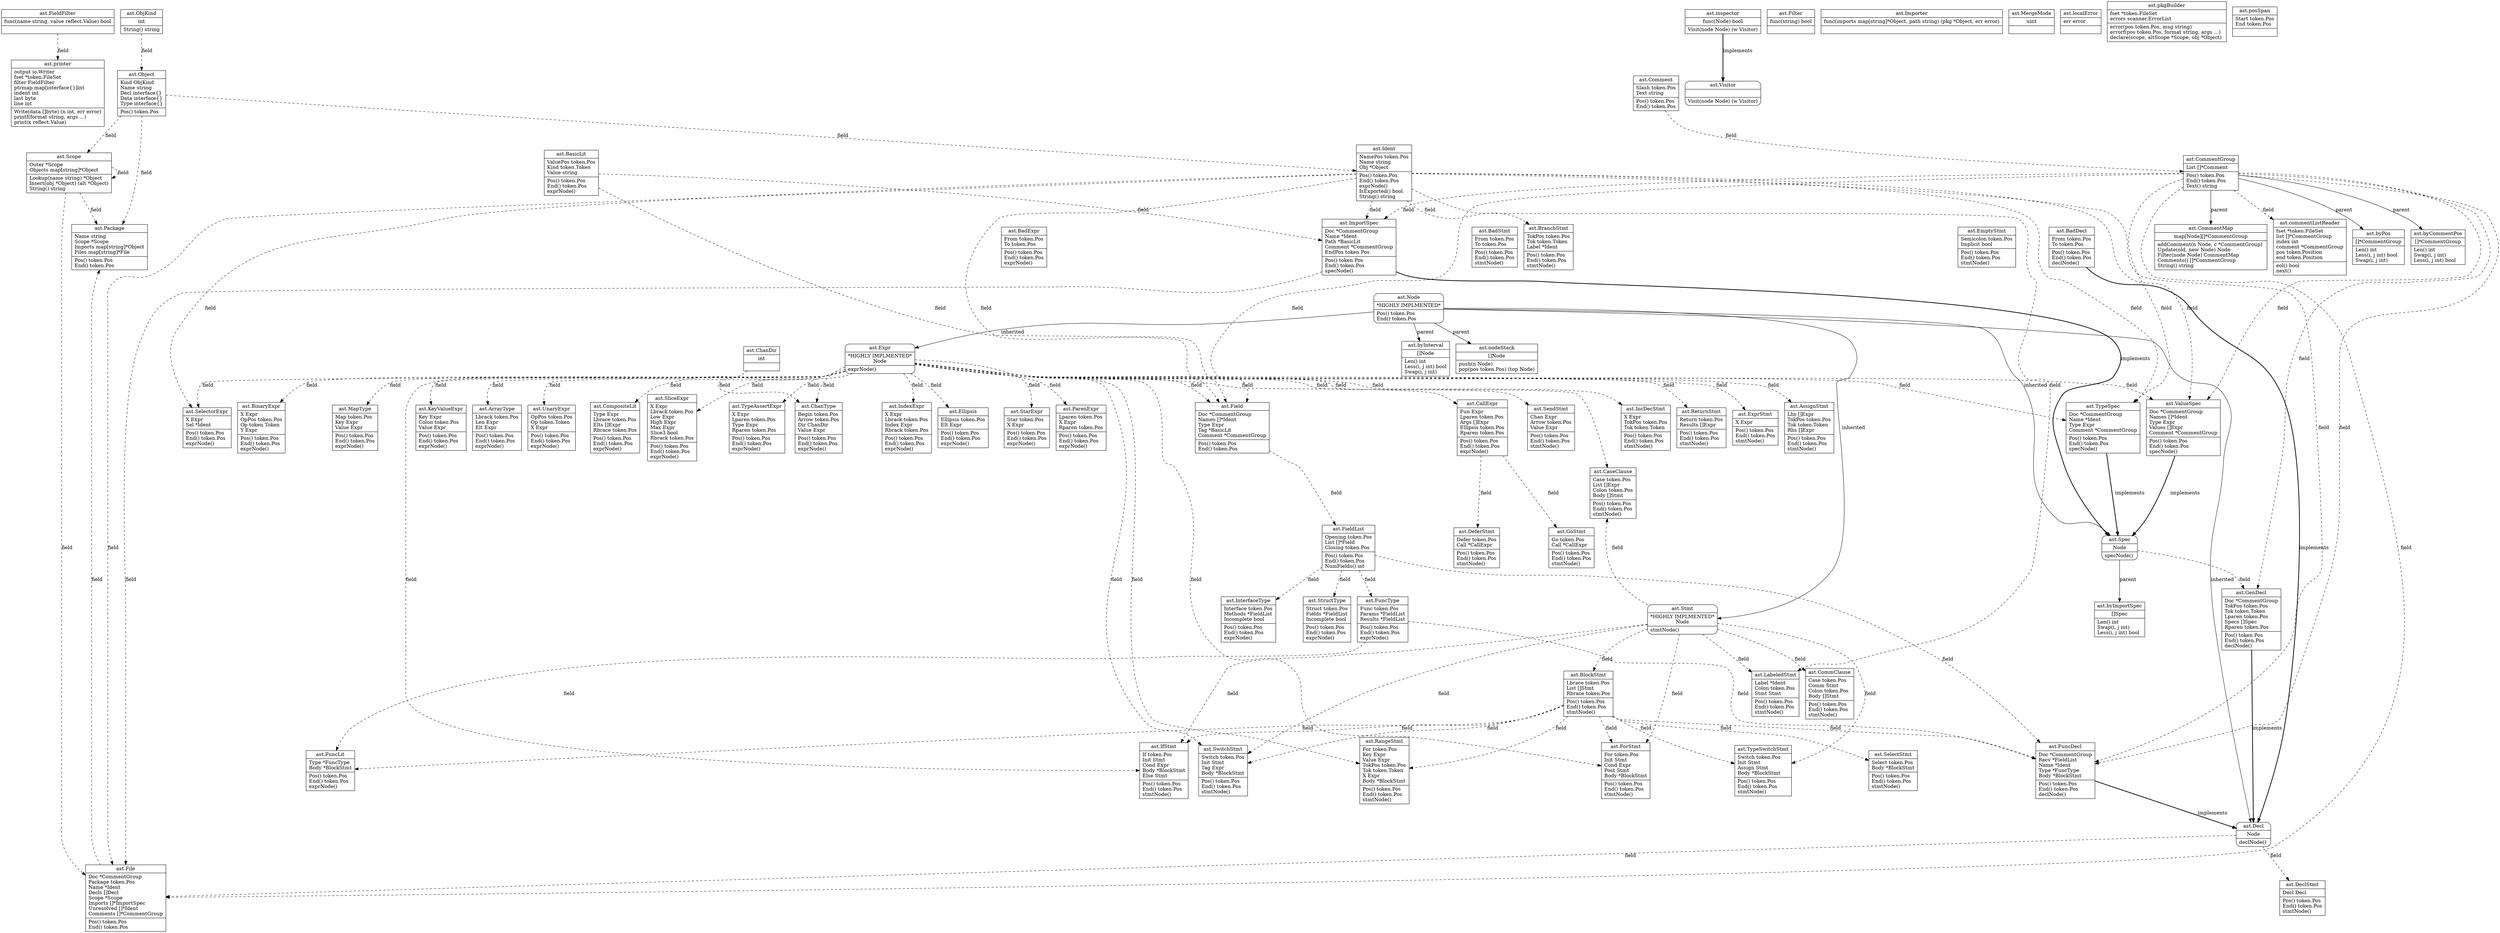 digraph ast {
	ast_SEL_FieldFilter->ast_SEL_printer[ label=field, style=dashed ];
	ast_SEL_ObjKind->ast_SEL_Object[ label=field, style=dashed ];
	ast_SEL_Scope->ast_SEL_Scope[ label=field, style=dashed ];
	ast_SEL_Object->ast_SEL_Scope[ label=field, style=dashed ];
	ast_SEL_Expr->ast_SEL_CaseClause[ label=field, style=dashed ];
	ast_SEL_Stmt->ast_SEL_CaseClause[ label=field, style=dashed ];
	ast_SEL_Stmt->ast_SEL_SwitchStmt[ label=field, style=dashed ];
	ast_SEL_Expr->ast_SEL_SwitchStmt[ label=field, style=dashed ];
	ast_SEL_BlockStmt->ast_SEL_SwitchStmt[ label=field, style=dashed ];
	ast_SEL_Scope->ast_SEL_Package[ label=field, style=dashed ];
	ast_SEL_Object->ast_SEL_Package[ label=field, style=dashed ];
	ast_SEL_File->ast_SEL_Package[ label=field, style=dashed ];
	ast_SEL_FuncType->ast_SEL_FuncLit[ label=field, style=dashed ];
	ast_SEL_BlockStmt->ast_SEL_FuncLit[ label=field, style=dashed ];
	ast_SEL_Expr->ast_SEL_UnaryExpr[ label=field, style=dashed ];
	ast_SEL_Stmt->ast_SEL_TypeSwitchStmt[ label=field, style=dashed ];
	ast_SEL_BlockStmt->ast_SEL_TypeSwitchStmt[ label=field, style=dashed ];
	ast_SEL_CommentGroup->ast_SEL_GenDecl[ label=field, style=dashed ];
	ast_SEL_Spec->ast_SEL_GenDecl[ label=field, style=dashed ];
	ast_SEL_CommentGroup->ast_SEL_FuncDecl[ label=field, style=dashed ];
	ast_SEL_FieldList->ast_SEL_FuncDecl[ label=field, style=dashed ];
	ast_SEL_Ident->ast_SEL_FuncDecl[ label=field, style=dashed ];
	ast_SEL_FuncType->ast_SEL_FuncDecl[ label=field, style=dashed ];
	ast_SEL_BlockStmt->ast_SEL_FuncDecl[ label=field, style=dashed ];
	ast_SEL_Expr->ast_SEL_CompositeLit[ label=field, style=dashed ];
	ast_SEL_Expr->ast_SEL_RangeStmt[ label=field, style=dashed ];
	ast_SEL_BlockStmt->ast_SEL_RangeStmt[ label=field, style=dashed ];
	ast_SEL_CallExpr->ast_SEL_DeferStmt[ label=field, style=dashed ];
	ast_SEL_Expr->ast_SEL_ExprStmt[ label=field, style=dashed ];
	ast_SEL_Object->ast_SEL_Ident[ label=field, style=dashed ];
	ast_SEL_Expr->ast_SEL_SliceExpr[ label=field, style=dashed ];
	ast_SEL_Expr->ast_SEL_CallExpr[ label=field, style=dashed ];
	ast_SEL_ChanDir->ast_SEL_ChanType[ label=field, style=dashed ];
	ast_SEL_Expr->ast_SEL_ChanType[ label=field, style=dashed ];
	ast_SEL_Ident->ast_SEL_LabeledStmt[ label=field, style=dashed ];
	ast_SEL_Stmt->ast_SEL_LabeledStmt[ label=field, style=dashed ];
	ast_SEL_BlockStmt->ast_SEL_SelectStmt[ label=field, style=dashed ];
	ast_SEL_Expr->ast_SEL_TypeAssertExpr[ label=field, style=dashed ];
	ast_SEL_Stmt->ast_SEL_BlockStmt[ label=field, style=dashed ];
	ast_SEL_Stmt->ast_SEL_ForStmt[ label=field, style=dashed ];
	ast_SEL_Expr->ast_SEL_ForStmt[ label=field, style=dashed ];
	ast_SEL_BlockStmt->ast_SEL_ForStmt[ label=field, style=dashed ];
	ast_SEL_CommentGroup->ast_SEL_Field[ label=field, style=dashed ];
	ast_SEL_Ident->ast_SEL_Field[ label=field, style=dashed ];
	ast_SEL_Expr->ast_SEL_Field[ label=field, style=dashed ];
	ast_SEL_BasicLit->ast_SEL_Field[ label=field, style=dashed ];
	ast_SEL_CommentGroup->ast_SEL_TypeSpec[ label=field, style=dashed ];
	ast_SEL_Ident->ast_SEL_TypeSpec[ label=field, style=dashed ];
	ast_SEL_Expr->ast_SEL_TypeSpec[ label=field, style=dashed ];
	ast_SEL_Expr->ast_SEL_IndexExpr[ label=field, style=dashed ];
	ast_SEL_Expr->ast_SEL_KeyValueExpr[ label=field, style=dashed ];
	ast_SEL_Expr->ast_SEL_ArrayType[ label=field, style=dashed ];
	ast_SEL_FieldList->ast_SEL_InterfaceType[ label=field, style=dashed ];
	ast_SEL_CallExpr->ast_SEL_GoStmt[ label=field, style=dashed ];
	ast_SEL_Expr->ast_SEL_ReturnStmt[ label=field, style=dashed ];
	ast_SEL_FieldList->ast_SEL_FuncType[ label=field, style=dashed ];
	ast_SEL_Stmt->ast_SEL_IfStmt[ label=field, style=dashed ];
	ast_SEL_Expr->ast_SEL_IfStmt[ label=field, style=dashed ];
	ast_SEL_BlockStmt->ast_SEL_IfStmt[ label=field, style=dashed ];
	ast_SEL_Stmt->ast_SEL_CommClause[ label=field, style=dashed ];
	ast_SEL_CommentGroup->ast_SEL_File[ label=field, style=dashed ];
	ast_SEL_Ident->ast_SEL_File[ label=field, style=dashed ];
	ast_SEL_Decl->ast_SEL_File[ label=field, style=dashed ];
	ast_SEL_Scope->ast_SEL_File[ label=field, style=dashed ];
	ast_SEL_ImportSpec->ast_SEL_File[ label=field, style=dashed ];
	ast_SEL_Comment->ast_SEL_CommentGroup[ label=field, style=dashed ];
	ast_SEL_Expr->ast_SEL_Ellipsis[ label=field, style=dashed ];
	ast_SEL_Expr->ast_SEL_AssignStmt[ label=field, style=dashed ];
	ast_SEL_CommentGroup->ast_SEL_ImportSpec[ label=field, style=dashed ];
	ast_SEL_Ident->ast_SEL_ImportSpec[ label=field, style=dashed ];
	ast_SEL_BasicLit->ast_SEL_ImportSpec[ label=field, style=dashed ];
	ast_SEL_CommentGroup->ast_SEL_ValueSpec[ label=field, style=dashed ];
	ast_SEL_Ident->ast_SEL_ValueSpec[ label=field, style=dashed ];
	ast_SEL_Expr->ast_SEL_ValueSpec[ label=field, style=dashed ];
	ast_SEL_Expr->ast_SEL_StarExpr[ label=field, style=dashed ];
	ast_SEL_Expr->ast_SEL_SendStmt[ label=field, style=dashed ];
	ast_SEL_Expr->ast_SEL_ParenExpr[ label=field, style=dashed ];
	ast_SEL_Expr->ast_SEL_SelectorExpr[ label=field, style=dashed ];
	ast_SEL_Ident->ast_SEL_SelectorExpr[ label=field, style=dashed ];
	ast_SEL_Expr->ast_SEL_BinaryExpr[ label=field, style=dashed ];
	ast_SEL_FieldList->ast_SEL_StructType[ label=field, style=dashed ];
	ast_SEL_Decl->ast_SEL_DeclStmt[ label=field, style=dashed ];
	ast_SEL_Expr->ast_SEL_IncDecStmt[ label=field, style=dashed ];
	ast_SEL_Field->ast_SEL_FieldList[ label=field, style=dashed ];
	ast_SEL_Ident->ast_SEL_BranchStmt[ label=field, style=dashed ];
	ast_SEL_Expr->ast_SEL_MapType[ label=field, style=dashed ];
	ast_SEL_CommentGroup->ast_SEL_CommentMap[ label=parent, style=solid ];
	ast_SEL_CommentGroup->ast_SEL_commentListReader[ label=field, style=dashed ];
	ast_SEL_CommentGroup->ast_SEL_byPos[ label=parent, style=solid ];
	ast_SEL_NodeTYPE->ast_SEL_byInterval[ label=parent, style=solid ];
	ast_SEL_NodeTYPE->ast_SEL_nodeStack[ label=parent, style=solid ];
	ast_SEL_Spec->ast_SEL_byImportSpec[ label=parent, style=solid ];
	ast_SEL_CommentGroup->ast_SEL_byCommentPos[ label=parent, style=solid ];
	ast_SEL_inspector->ast_SEL_Visitor[ label=implements, style=bold ];
	ast_SEL_NodeTYPE->ast_SEL_Stmt[ label=inherited, style=solid ];
	ast_SEL_CaseClause->ast_SEL_Stmt[ label=implements, style=invis ];
	ast_SEL_SwitchStmt->ast_SEL_Stmt[ label=implements, style=invis ];
	ast_SEL_TypeSwitchStmt->ast_SEL_Stmt[ label=implements, style=invis ];
	ast_SEL_RangeStmt->ast_SEL_Stmt[ label=implements, style=invis ];
	ast_SEL_DeferStmt->ast_SEL_Stmt[ label=implements, style=invis ];
	ast_SEL_ExprStmt->ast_SEL_Stmt[ label=implements, style=invis ];
	ast_SEL_BadStmt->ast_SEL_Stmt[ label=implements, style=invis ];
	ast_SEL_LabeledStmt->ast_SEL_Stmt[ label=implements, style=invis ];
	ast_SEL_SelectStmt->ast_SEL_Stmt[ label=implements, style=invis ];
	ast_SEL_BlockStmt->ast_SEL_Stmt[ label=implements, style=invis ];
	ast_SEL_ForStmt->ast_SEL_Stmt[ label=implements, style=invis ];
	ast_SEL_GoStmt->ast_SEL_Stmt[ label=implements, style=invis ];
	ast_SEL_ReturnStmt->ast_SEL_Stmt[ label=implements, style=invis ];
	ast_SEL_IfStmt->ast_SEL_Stmt[ label=implements, style=invis ];
	ast_SEL_CommClause->ast_SEL_Stmt[ label=implements, style=invis ];
	ast_SEL_EmptyStmt->ast_SEL_Stmt[ label=implements, style=invis ];
	ast_SEL_AssignStmt->ast_SEL_Stmt[ label=implements, style=invis ];
	ast_SEL_SendStmt->ast_SEL_Stmt[ label=implements, style=invis ];
	ast_SEL_DeclStmt->ast_SEL_Stmt[ label=implements, style=invis ];
	ast_SEL_IncDecStmt->ast_SEL_Stmt[ label=implements, style=invis ];
	ast_SEL_BranchStmt->ast_SEL_Stmt[ label=implements, style=invis ];
	ast_SEL_CaseClause->ast_SEL_NodeTYPE[ label=implements, style=invis ];
	ast_SEL_SwitchStmt->ast_SEL_NodeTYPE[ label=implements, style=invis ];
	ast_SEL_BadDecl->ast_SEL_NodeTYPE[ label=implements, style=invis ];
	ast_SEL_Package->ast_SEL_NodeTYPE[ label=implements, style=invis ];
	ast_SEL_FuncLit->ast_SEL_NodeTYPE[ label=implements, style=invis ];
	ast_SEL_UnaryExpr->ast_SEL_NodeTYPE[ label=implements, style=invis ];
	ast_SEL_TypeSwitchStmt->ast_SEL_NodeTYPE[ label=implements, style=invis ];
	ast_SEL_GenDecl->ast_SEL_NodeTYPE[ label=implements, style=invis ];
	ast_SEL_FuncDecl->ast_SEL_NodeTYPE[ label=implements, style=invis ];
	ast_SEL_CompositeLit->ast_SEL_NodeTYPE[ label=implements, style=invis ];
	ast_SEL_RangeStmt->ast_SEL_NodeTYPE[ label=implements, style=invis ];
	ast_SEL_DeferStmt->ast_SEL_NodeTYPE[ label=implements, style=invis ];
	ast_SEL_ExprStmt->ast_SEL_NodeTYPE[ label=implements, style=invis ];
	ast_SEL_Ident->ast_SEL_NodeTYPE[ label=implements, style=invis ];
	ast_SEL_SliceExpr->ast_SEL_NodeTYPE[ label=implements, style=invis ];
	ast_SEL_CallExpr->ast_SEL_NodeTYPE[ label=implements, style=invis ];
	ast_SEL_ChanType->ast_SEL_NodeTYPE[ label=implements, style=invis ];
	ast_SEL_BadStmt->ast_SEL_NodeTYPE[ label=implements, style=invis ];
	ast_SEL_LabeledStmt->ast_SEL_NodeTYPE[ label=implements, style=invis ];
	ast_SEL_BadExpr->ast_SEL_NodeTYPE[ label=implements, style=invis ];
	ast_SEL_SelectStmt->ast_SEL_NodeTYPE[ label=implements, style=invis ];
	ast_SEL_TypeAssertExpr->ast_SEL_NodeTYPE[ label=implements, style=invis ];
	ast_SEL_BlockStmt->ast_SEL_NodeTYPE[ label=implements, style=invis ];
	ast_SEL_ForStmt->ast_SEL_NodeTYPE[ label=implements, style=invis ];
	ast_SEL_Field->ast_SEL_NodeTYPE[ label=implements, style=invis ];
	ast_SEL_TypeSpec->ast_SEL_NodeTYPE[ label=implements, style=invis ];
	ast_SEL_IndexExpr->ast_SEL_NodeTYPE[ label=implements, style=invis ];
	ast_SEL_KeyValueExpr->ast_SEL_NodeTYPE[ label=implements, style=invis ];
	ast_SEL_ArrayType->ast_SEL_NodeTYPE[ label=implements, style=invis ];
	ast_SEL_InterfaceType->ast_SEL_NodeTYPE[ label=implements, style=invis ];
	ast_SEL_GoStmt->ast_SEL_NodeTYPE[ label=implements, style=invis ];
	ast_SEL_ReturnStmt->ast_SEL_NodeTYPE[ label=implements, style=invis ];
	ast_SEL_BasicLit->ast_SEL_NodeTYPE[ label=implements, style=invis ];
	ast_SEL_FuncType->ast_SEL_NodeTYPE[ label=implements, style=invis ];
	ast_SEL_IfStmt->ast_SEL_NodeTYPE[ label=implements, style=invis ];
	ast_SEL_CommClause->ast_SEL_NodeTYPE[ label=implements, style=invis ];
	ast_SEL_File->ast_SEL_NodeTYPE[ label=implements, style=invis ];
	ast_SEL_CommentGroup->ast_SEL_NodeTYPE[ label=implements, style=invis ];
	ast_SEL_Ellipsis->ast_SEL_NodeTYPE[ label=implements, style=invis ];
	ast_SEL_EmptyStmt->ast_SEL_NodeTYPE[ label=implements, style=invis ];
	ast_SEL_AssignStmt->ast_SEL_NodeTYPE[ label=implements, style=invis ];
	ast_SEL_ImportSpec->ast_SEL_NodeTYPE[ label=implements, style=invis ];
	ast_SEL_ValueSpec->ast_SEL_NodeTYPE[ label=implements, style=invis ];
	ast_SEL_Comment->ast_SEL_NodeTYPE[ label=implements, style=invis ];
	ast_SEL_StarExpr->ast_SEL_NodeTYPE[ label=implements, style=invis ];
	ast_SEL_SendStmt->ast_SEL_NodeTYPE[ label=implements, style=invis ];
	ast_SEL_ParenExpr->ast_SEL_NodeTYPE[ label=implements, style=invis ];
	ast_SEL_SelectorExpr->ast_SEL_NodeTYPE[ label=implements, style=invis ];
	ast_SEL_BinaryExpr->ast_SEL_NodeTYPE[ label=implements, style=invis ];
	ast_SEL_StructType->ast_SEL_NodeTYPE[ label=implements, style=invis ];
	ast_SEL_DeclStmt->ast_SEL_NodeTYPE[ label=implements, style=invis ];
	ast_SEL_IncDecStmt->ast_SEL_NodeTYPE[ label=implements, style=invis ];
	ast_SEL_FieldList->ast_SEL_NodeTYPE[ label=implements, style=invis ];
	ast_SEL_BranchStmt->ast_SEL_NodeTYPE[ label=implements, style=invis ];
	ast_SEL_MapType->ast_SEL_NodeTYPE[ label=implements, style=invis ];
	ast_SEL_NodeTYPE->ast_SEL_Expr[ label=inherited, style=solid ];
	ast_SEL_FuncLit->ast_SEL_Expr[ label=implements, style=invis ];
	ast_SEL_UnaryExpr->ast_SEL_Expr[ label=implements, style=invis ];
	ast_SEL_CompositeLit->ast_SEL_Expr[ label=implements, style=invis ];
	ast_SEL_Ident->ast_SEL_Expr[ label=implements, style=invis ];
	ast_SEL_SliceExpr->ast_SEL_Expr[ label=implements, style=invis ];
	ast_SEL_CallExpr->ast_SEL_Expr[ label=implements, style=invis ];
	ast_SEL_ChanType->ast_SEL_Expr[ label=implements, style=invis ];
	ast_SEL_BadExpr->ast_SEL_Expr[ label=implements, style=invis ];
	ast_SEL_TypeAssertExpr->ast_SEL_Expr[ label=implements, style=invis ];
	ast_SEL_IndexExpr->ast_SEL_Expr[ label=implements, style=invis ];
	ast_SEL_KeyValueExpr->ast_SEL_Expr[ label=implements, style=invis ];
	ast_SEL_ArrayType->ast_SEL_Expr[ label=implements, style=invis ];
	ast_SEL_InterfaceType->ast_SEL_Expr[ label=implements, style=invis ];
	ast_SEL_BasicLit->ast_SEL_Expr[ label=implements, style=invis ];
	ast_SEL_FuncType->ast_SEL_Expr[ label=implements, style=invis ];
	ast_SEL_Ellipsis->ast_SEL_Expr[ label=implements, style=invis ];
	ast_SEL_StarExpr->ast_SEL_Expr[ label=implements, style=invis ];
	ast_SEL_ParenExpr->ast_SEL_Expr[ label=implements, style=invis ];
	ast_SEL_SelectorExpr->ast_SEL_Expr[ label=implements, style=invis ];
	ast_SEL_BinaryExpr->ast_SEL_Expr[ label=implements, style=invis ];
	ast_SEL_StructType->ast_SEL_Expr[ label=implements, style=invis ];
	ast_SEL_MapType->ast_SEL_Expr[ label=implements, style=invis ];
	ast_SEL_NodeTYPE->ast_SEL_Decl[ label=inherited, style=solid ];
	ast_SEL_BadDecl->ast_SEL_Decl[ label=implements, style=bold ];
	ast_SEL_GenDecl->ast_SEL_Decl[ label=implements, style=bold ];
	ast_SEL_FuncDecl->ast_SEL_Decl[ label=implements, style=bold ];
	ast_SEL_NodeTYPE->ast_SEL_Spec[ label=inherited, style=solid ];
	ast_SEL_TypeSpec->ast_SEL_Spec[ label=implements, style=bold ];
	ast_SEL_ImportSpec->ast_SEL_Spec[ label=implements, style=bold ];
	ast_SEL_ValueSpec->ast_SEL_Spec[ label=implements, style=bold ];
	ast_SEL_ArrayType [ label="{ast.ArrayType|Lbrack token.Pos\lLen Expr\lElt Expr\l|Pos() token.Pos\lEnd() token.Pos\lexprNode() \l}", shape=record ];
	ast_SEL_AssignStmt [ label="{ast.AssignStmt|Lhs []Expr\lTokPos token.Pos\lTok token.Token\lRhs []Expr\l|Pos() token.Pos\lEnd() token.Pos\lstmtNode() \l}", shape=record ];
	ast_SEL_BadDecl [ label="{ast.BadDecl|From token.Pos\lTo token.Pos\l|Pos() token.Pos\lEnd() token.Pos\ldeclNode() \l}", shape=record ];
	ast_SEL_BadExpr [ label="{ast.BadExpr|From token.Pos\lTo token.Pos\l|Pos() token.Pos\lEnd() token.Pos\lexprNode() \l}", shape=record ];
	ast_SEL_BadStmt [ label="{ast.BadStmt|From token.Pos\lTo token.Pos\l|Pos() token.Pos\lEnd() token.Pos\lstmtNode() \l}", shape=record ];
	ast_SEL_BasicLit [ label="{ast.BasicLit|ValuePos token.Pos\lKind token.Token\lValue string\l|Pos() token.Pos\lEnd() token.Pos\lexprNode() \l}", shape=record ];
	ast_SEL_BinaryExpr [ label="{ast.BinaryExpr|X Expr\lOpPos token.Pos\lOp token.Token\lY Expr\l|Pos() token.Pos\lEnd() token.Pos\lexprNode() \l}", shape=record ];
	ast_SEL_BlockStmt [ label="{ast.BlockStmt|Lbrace token.Pos\lList []Stmt\lRbrace token.Pos\l|Pos() token.Pos\lEnd() token.Pos\lstmtNode() \l}", shape=record ];
	ast_SEL_BranchStmt [ label="{ast.BranchStmt|TokPos token.Pos\lTok token.Token\lLabel *Ident\l|Pos() token.Pos\lEnd() token.Pos\lstmtNode() \l}", shape=record ];
	ast_SEL_CallExpr [ label="{ast.CallExpr|Fun Expr\lLparen token.Pos\lArgs []Expr\lEllipsis token.Pos\lRparen token.Pos\l|Pos() token.Pos\lEnd() token.Pos\lexprNode() \l}", shape=record ];
	ast_SEL_CaseClause [ label="{ast.CaseClause|Case token.Pos\lList []Expr\lColon token.Pos\lBody []Stmt\l|Pos() token.Pos\lEnd() token.Pos\lstmtNode() \l}", shape=record ];
	ast_SEL_ChanDir [ label="{ast.ChanDir|int|}", shape=record ];
	ast_SEL_ChanType [ label="{ast.ChanType|Begin token.Pos\lArrow token.Pos\lDir ChanDir\lValue Expr\l|Pos() token.Pos\lEnd() token.Pos\lexprNode() \l}", shape=record ];
	ast_SEL_CommClause [ label="{ast.CommClause|Case token.Pos\lComm Stmt\lColon token.Pos\lBody []Stmt\l|Pos() token.Pos\lEnd() token.Pos\lstmtNode() \l}", shape=record ];
	ast_SEL_Comment [ label="{ast.Comment|Slash token.Pos\lText string\l|Pos() token.Pos\lEnd() token.Pos\l}", shape=record ];
	ast_SEL_CommentGroup [ label="{ast.CommentGroup|List []*Comment\l|Pos() token.Pos\lEnd() token.Pos\lText() string\l}", shape=record ];
	ast_SEL_CommentMap [ label="{ast.CommentMap|map[Node][]*CommentGroup|addComment(n Node, c *CommentGroup) \lUpdate(old, new Node) Node\lFilter(node Node) CommentMap\lComments() []*CommentGroup\lString() string\l}", shape=record ];
	ast_SEL_CompositeLit [ label="{ast.CompositeLit|Type Expr\lLbrace token.Pos\lElts []Expr\lRbrace token.Pos\l|Pos() token.Pos\lEnd() token.Pos\lexprNode() \l}", shape=record ];
	ast_SEL_Decl [ label="{ast.Decl|Node\n|declNode() \l}", shape=Mrecord ];
	ast_SEL_DeclStmt [ label="{ast.DeclStmt|Decl Decl\l|Pos() token.Pos\lEnd() token.Pos\lstmtNode() \l}", shape=record ];
	ast_SEL_DeferStmt [ label="{ast.DeferStmt|Defer token.Pos\lCall *CallExpr\l|Pos() token.Pos\lEnd() token.Pos\lstmtNode() \l}", shape=record ];
	ast_SEL_Ellipsis [ label="{ast.Ellipsis|Ellipsis token.Pos\lElt Expr\l|Pos() token.Pos\lEnd() token.Pos\lexprNode() \l}", shape=record ];
	ast_SEL_EmptyStmt [ label="{ast.EmptyStmt|Semicolon token.Pos\lImplicit bool\l|Pos() token.Pos\lEnd() token.Pos\lstmtNode() \l}", shape=record ];
	ast_SEL_Expr [ label="{ast.Expr|*HIGHLY IMPLMENTED*\nNode\n|exprNode() \l}", shape=Mrecord ];
	ast_SEL_ExprStmt [ label="{ast.ExprStmt|X Expr\l|Pos() token.Pos\lEnd() token.Pos\lstmtNode() \l}", shape=record ];
	ast_SEL_Field [ label="{ast.Field|Doc *CommentGroup\lNames []*Ident\lType Expr\lTag *BasicLit\lComment *CommentGroup\l|Pos() token.Pos\lEnd() token.Pos\l}", shape=record ];
	ast_SEL_FieldFilter [ label="{ast.FieldFilter|func(name string, value reflect.Value) bool|}", shape=record ];
	ast_SEL_FieldList [ label="{ast.FieldList|Opening token.Pos\lList []*Field\lClosing token.Pos\l|Pos() token.Pos\lEnd() token.Pos\lNumFields() int\l}", shape=record ];
	ast_SEL_File [ label="{ast.File|Doc *CommentGroup\lPackage token.Pos\lName *Ident\lDecls []Decl\lScope *Scope\lImports []*ImportSpec\lUnresolved []*Ident\lComments []*CommentGroup\l|Pos() token.Pos\lEnd() token.Pos\l}", shape=record ];
	ast_SEL_Filter [ label="{ast.Filter|func(string) bool|}", shape=record ];
	ast_SEL_ForStmt [ label="{ast.ForStmt|For token.Pos\lInit Stmt\lCond Expr\lPost Stmt\lBody *BlockStmt\l|Pos() token.Pos\lEnd() token.Pos\lstmtNode() \l}", shape=record ];
	ast_SEL_FuncDecl [ label="{ast.FuncDecl|Doc *CommentGroup\lRecv *FieldList\lName *Ident\lType *FuncType\lBody *BlockStmt\l|Pos() token.Pos\lEnd() token.Pos\ldeclNode() \l}", shape=record ];
	ast_SEL_FuncLit [ label="{ast.FuncLit|Type *FuncType\lBody *BlockStmt\l|Pos() token.Pos\lEnd() token.Pos\lexprNode() \l}", shape=record ];
	ast_SEL_FuncType [ label="{ast.FuncType|Func token.Pos\lParams *FieldList\lResults *FieldList\l|Pos() token.Pos\lEnd() token.Pos\lexprNode() \l}", shape=record ];
	ast_SEL_GenDecl [ label="{ast.GenDecl|Doc *CommentGroup\lTokPos token.Pos\lTok token.Token\lLparen token.Pos\lSpecs []Spec\lRparen token.Pos\l|Pos() token.Pos\lEnd() token.Pos\ldeclNode() \l}", shape=record ];
	ast_SEL_GoStmt [ label="{ast.GoStmt|Go token.Pos\lCall *CallExpr\l|Pos() token.Pos\lEnd() token.Pos\lstmtNode() \l}", shape=record ];
	ast_SEL_Ident [ label="{ast.Ident|NamePos token.Pos\lName string\lObj *Object\l|Pos() token.Pos\lEnd() token.Pos\lexprNode() \lIsExported() bool\lString() string\l}", shape=record ];
	ast_SEL_IfStmt [ label="{ast.IfStmt|If token.Pos\lInit Stmt\lCond Expr\lBody *BlockStmt\lElse Stmt\l|Pos() token.Pos\lEnd() token.Pos\lstmtNode() \l}", shape=record ];
	ast_SEL_ImportSpec [ label="{ast.ImportSpec|Doc *CommentGroup\lName *Ident\lPath *BasicLit\lComment *CommentGroup\lEndPos token.Pos\l|Pos() token.Pos\lEnd() token.Pos\lspecNode() \l}", shape=record ];
	ast_SEL_Importer [ label="{ast.Importer|func(imports map[string]*Object, path string) (pkg *Object, err error)|}", shape=record ];
	ast_SEL_IncDecStmt [ label="{ast.IncDecStmt|X Expr\lTokPos token.Pos\lTok token.Token\l|Pos() token.Pos\lEnd() token.Pos\lstmtNode() \l}", shape=record ];
	ast_SEL_IndexExpr [ label="{ast.IndexExpr|X Expr\lLbrack token.Pos\lIndex Expr\lRbrack token.Pos\l|Pos() token.Pos\lEnd() token.Pos\lexprNode() \l}", shape=record ];
	ast_SEL_InterfaceType [ label="{ast.InterfaceType|Interface token.Pos\lMethods *FieldList\lIncomplete bool\l|Pos() token.Pos\lEnd() token.Pos\lexprNode() \l}", shape=record ];
	ast_SEL_KeyValueExpr [ label="{ast.KeyValueExpr|Key Expr\lColon token.Pos\lValue Expr\l|Pos() token.Pos\lEnd() token.Pos\lexprNode() \l}", shape=record ];
	ast_SEL_LabeledStmt [ label="{ast.LabeledStmt|Label *Ident\lColon token.Pos\lStmt Stmt\l|Pos() token.Pos\lEnd() token.Pos\lstmtNode() \l}", shape=record ];
	ast_SEL_MapType [ label="{ast.MapType|Map token.Pos\lKey Expr\lValue Expr\l|Pos() token.Pos\lEnd() token.Pos\lexprNode() \l}", shape=record ];
	ast_SEL_MergeMode [ label="{ast.MergeMode|uint|}", shape=record ];
	ast_SEL_NodeTYPE [ label="{ast.Node|*HIGHLY IMPLMENTED*\n|Pos() token.Pos\lEnd() token.Pos\l}", shape=Mrecord ];
	ast_SEL_ObjKind [ label="{ast.ObjKind|int|String() string\l}", shape=record ];
	ast_SEL_Object [ label="{ast.Object|Kind ObjKind\lName string\lDecl interface\{\}\lData interface\{\}\lType interface\{\}\l|Pos() token.Pos\l}", shape=record ];
	ast_SEL_Package [ label="{ast.Package|Name string\lScope *Scope\lImports map[string]*Object\lFiles map[string]*File\l|Pos() token.Pos\lEnd() token.Pos\l}", shape=record ];
	ast_SEL_ParenExpr [ label="{ast.ParenExpr|Lparen token.Pos\lX Expr\lRparen token.Pos\l|Pos() token.Pos\lEnd() token.Pos\lexprNode() \l}", shape=record ];
	ast_SEL_RangeStmt [ label="{ast.RangeStmt|For token.Pos\lKey Expr\lValue Expr\lTokPos token.Pos\lTok token.Token\lX Expr\lBody *BlockStmt\l|Pos() token.Pos\lEnd() token.Pos\lstmtNode() \l}", shape=record ];
	ast_SEL_ReturnStmt [ label="{ast.ReturnStmt|Return token.Pos\lResults []Expr\l|Pos() token.Pos\lEnd() token.Pos\lstmtNode() \l}", shape=record ];
	ast_SEL_Scope [ label="{ast.Scope|Outer *Scope\lObjects map[string]*Object\l|Lookup(name string) *Object\lInsert(obj *Object) (alt *Object)\lString() string\l}", shape=record ];
	ast_SEL_SelectStmt [ label="{ast.SelectStmt|Select token.Pos\lBody *BlockStmt\l|Pos() token.Pos\lEnd() token.Pos\lstmtNode() \l}", shape=record ];
	ast_SEL_SelectorExpr [ label="{ast.SelectorExpr|X Expr\lSel *Ident\l|Pos() token.Pos\lEnd() token.Pos\lexprNode() \l}", shape=record ];
	ast_SEL_SendStmt [ label="{ast.SendStmt|Chan Expr\lArrow token.Pos\lValue Expr\l|Pos() token.Pos\lEnd() token.Pos\lstmtNode() \l}", shape=record ];
	ast_SEL_SliceExpr [ label="{ast.SliceExpr|X Expr\lLbrack token.Pos\lLow Expr\lHigh Expr\lMax Expr\lSlice3 bool\lRbrack token.Pos\l|Pos() token.Pos\lEnd() token.Pos\lexprNode() \l}", shape=record ];
	ast_SEL_Spec [ label="{ast.Spec|Node\n|specNode() \l}", shape=Mrecord ];
	ast_SEL_StarExpr [ label="{ast.StarExpr|Star token.Pos\lX Expr\l|Pos() token.Pos\lEnd() token.Pos\lexprNode() \l}", shape=record ];
	ast_SEL_Stmt [ label="{ast.Stmt|*HIGHLY IMPLMENTED*\nNode\n|stmtNode() \l}", shape=Mrecord ];
	ast_SEL_StructType [ label="{ast.StructType|Struct token.Pos\lFields *FieldList\lIncomplete bool\l|Pos() token.Pos\lEnd() token.Pos\lexprNode() \l}", shape=record ];
	ast_SEL_SwitchStmt [ label="{ast.SwitchStmt|Switch token.Pos\lInit Stmt\lTag Expr\lBody *BlockStmt\l|Pos() token.Pos\lEnd() token.Pos\lstmtNode() \l}", shape=record ];
	ast_SEL_TypeAssertExpr [ label="{ast.TypeAssertExpr|X Expr\lLparen token.Pos\lType Expr\lRparen token.Pos\l|Pos() token.Pos\lEnd() token.Pos\lexprNode() \l}", shape=record ];
	ast_SEL_TypeSpec [ label="{ast.TypeSpec|Doc *CommentGroup\lName *Ident\lType Expr\lComment *CommentGroup\l|Pos() token.Pos\lEnd() token.Pos\lspecNode() \l}", shape=record ];
	ast_SEL_TypeSwitchStmt [ label="{ast.TypeSwitchStmt|Switch token.Pos\lInit Stmt\lAssign Stmt\lBody *BlockStmt\l|Pos() token.Pos\lEnd() token.Pos\lstmtNode() \l}", shape=record ];
	ast_SEL_UnaryExpr [ label="{ast.UnaryExpr|OpPos token.Pos\lOp token.Token\lX Expr\l|Pos() token.Pos\lEnd() token.Pos\lexprNode() \l}", shape=record ];
	ast_SEL_ValueSpec [ label="{ast.ValueSpec|Doc *CommentGroup\lNames []*Ident\lType Expr\lValues []Expr\lComment *CommentGroup\l|Pos() token.Pos\lEnd() token.Pos\lspecNode() \l}", shape=record ];
	ast_SEL_Visitor [ label="{ast.Visitor||Visit(node Node) (w Visitor)\l}", shape=Mrecord ];
	ast_SEL_byCommentPos [ label="{ast.byCommentPos|[]*CommentGroup|Len() int\lSwap(i, j int) \lLess(i, j int) bool\l}", shape=record ];
	ast_SEL_byImportSpec [ label="{ast.byImportSpec|[]Spec|Len() int\lSwap(i, j int) \lLess(i, j int) bool\l}", shape=record ];
	ast_SEL_byInterval [ label="{ast.byInterval|[]Node|Len() int\lLess(i, j int) bool\lSwap(i, j int) \l}", shape=record ];
	ast_SEL_byPos [ label="{ast.byPos|[]*CommentGroup|Len() int\lLess(i, j int) bool\lSwap(i, j int) \l}", shape=record ];
	ast_SEL_commentListReader [ label="{ast.commentListReader|fset *token.FileSet\llist []*CommentGroup\lindex int\lcomment *CommentGroup\lpos token.Position\lend token.Position\l|eol() bool\lnext() \l}", shape=record ];
	ast_SEL_inspector [ label="{ast.inspector|func(Node) bool|Visit(node Node) (w Visitor)\l}", shape=record ];
	ast_SEL_localError [ label="{ast.localError|err error\l|}", shape=record ];
	ast_SEL_nodeStack [ label="{ast.nodeStack|[]Node|push(n Node) \lpop(pos token.Pos) (top Node)\l}", shape=record ];
	ast_SEL_pkgBuilder [ label="{ast.pkgBuilder|fset *token.FileSet\lerrors scanner.ErrorList\l|error(pos token.Pos, msg string) \lerrorf(pos token.Pos, format string, args ...) \ldeclare(scope, altScope *Scope, obj *Object) \l}", shape=record ];
	ast_SEL_posSpan [ label="{ast.posSpan|Start token.Pos\lEnd token.Pos\l|}", shape=record ];
	ast_SEL_printer [ label="{ast.printer|output io.Writer\lfset *token.FileSet\lfilter FieldFilter\lptrmap map[interface\{\}]int\lindent int\llast byte\lline int\l|Write(data []byte) (n int, err error)\lprintf(format string, args ...) \lprint(x reflect.Value) \l}", shape=record ];

}

